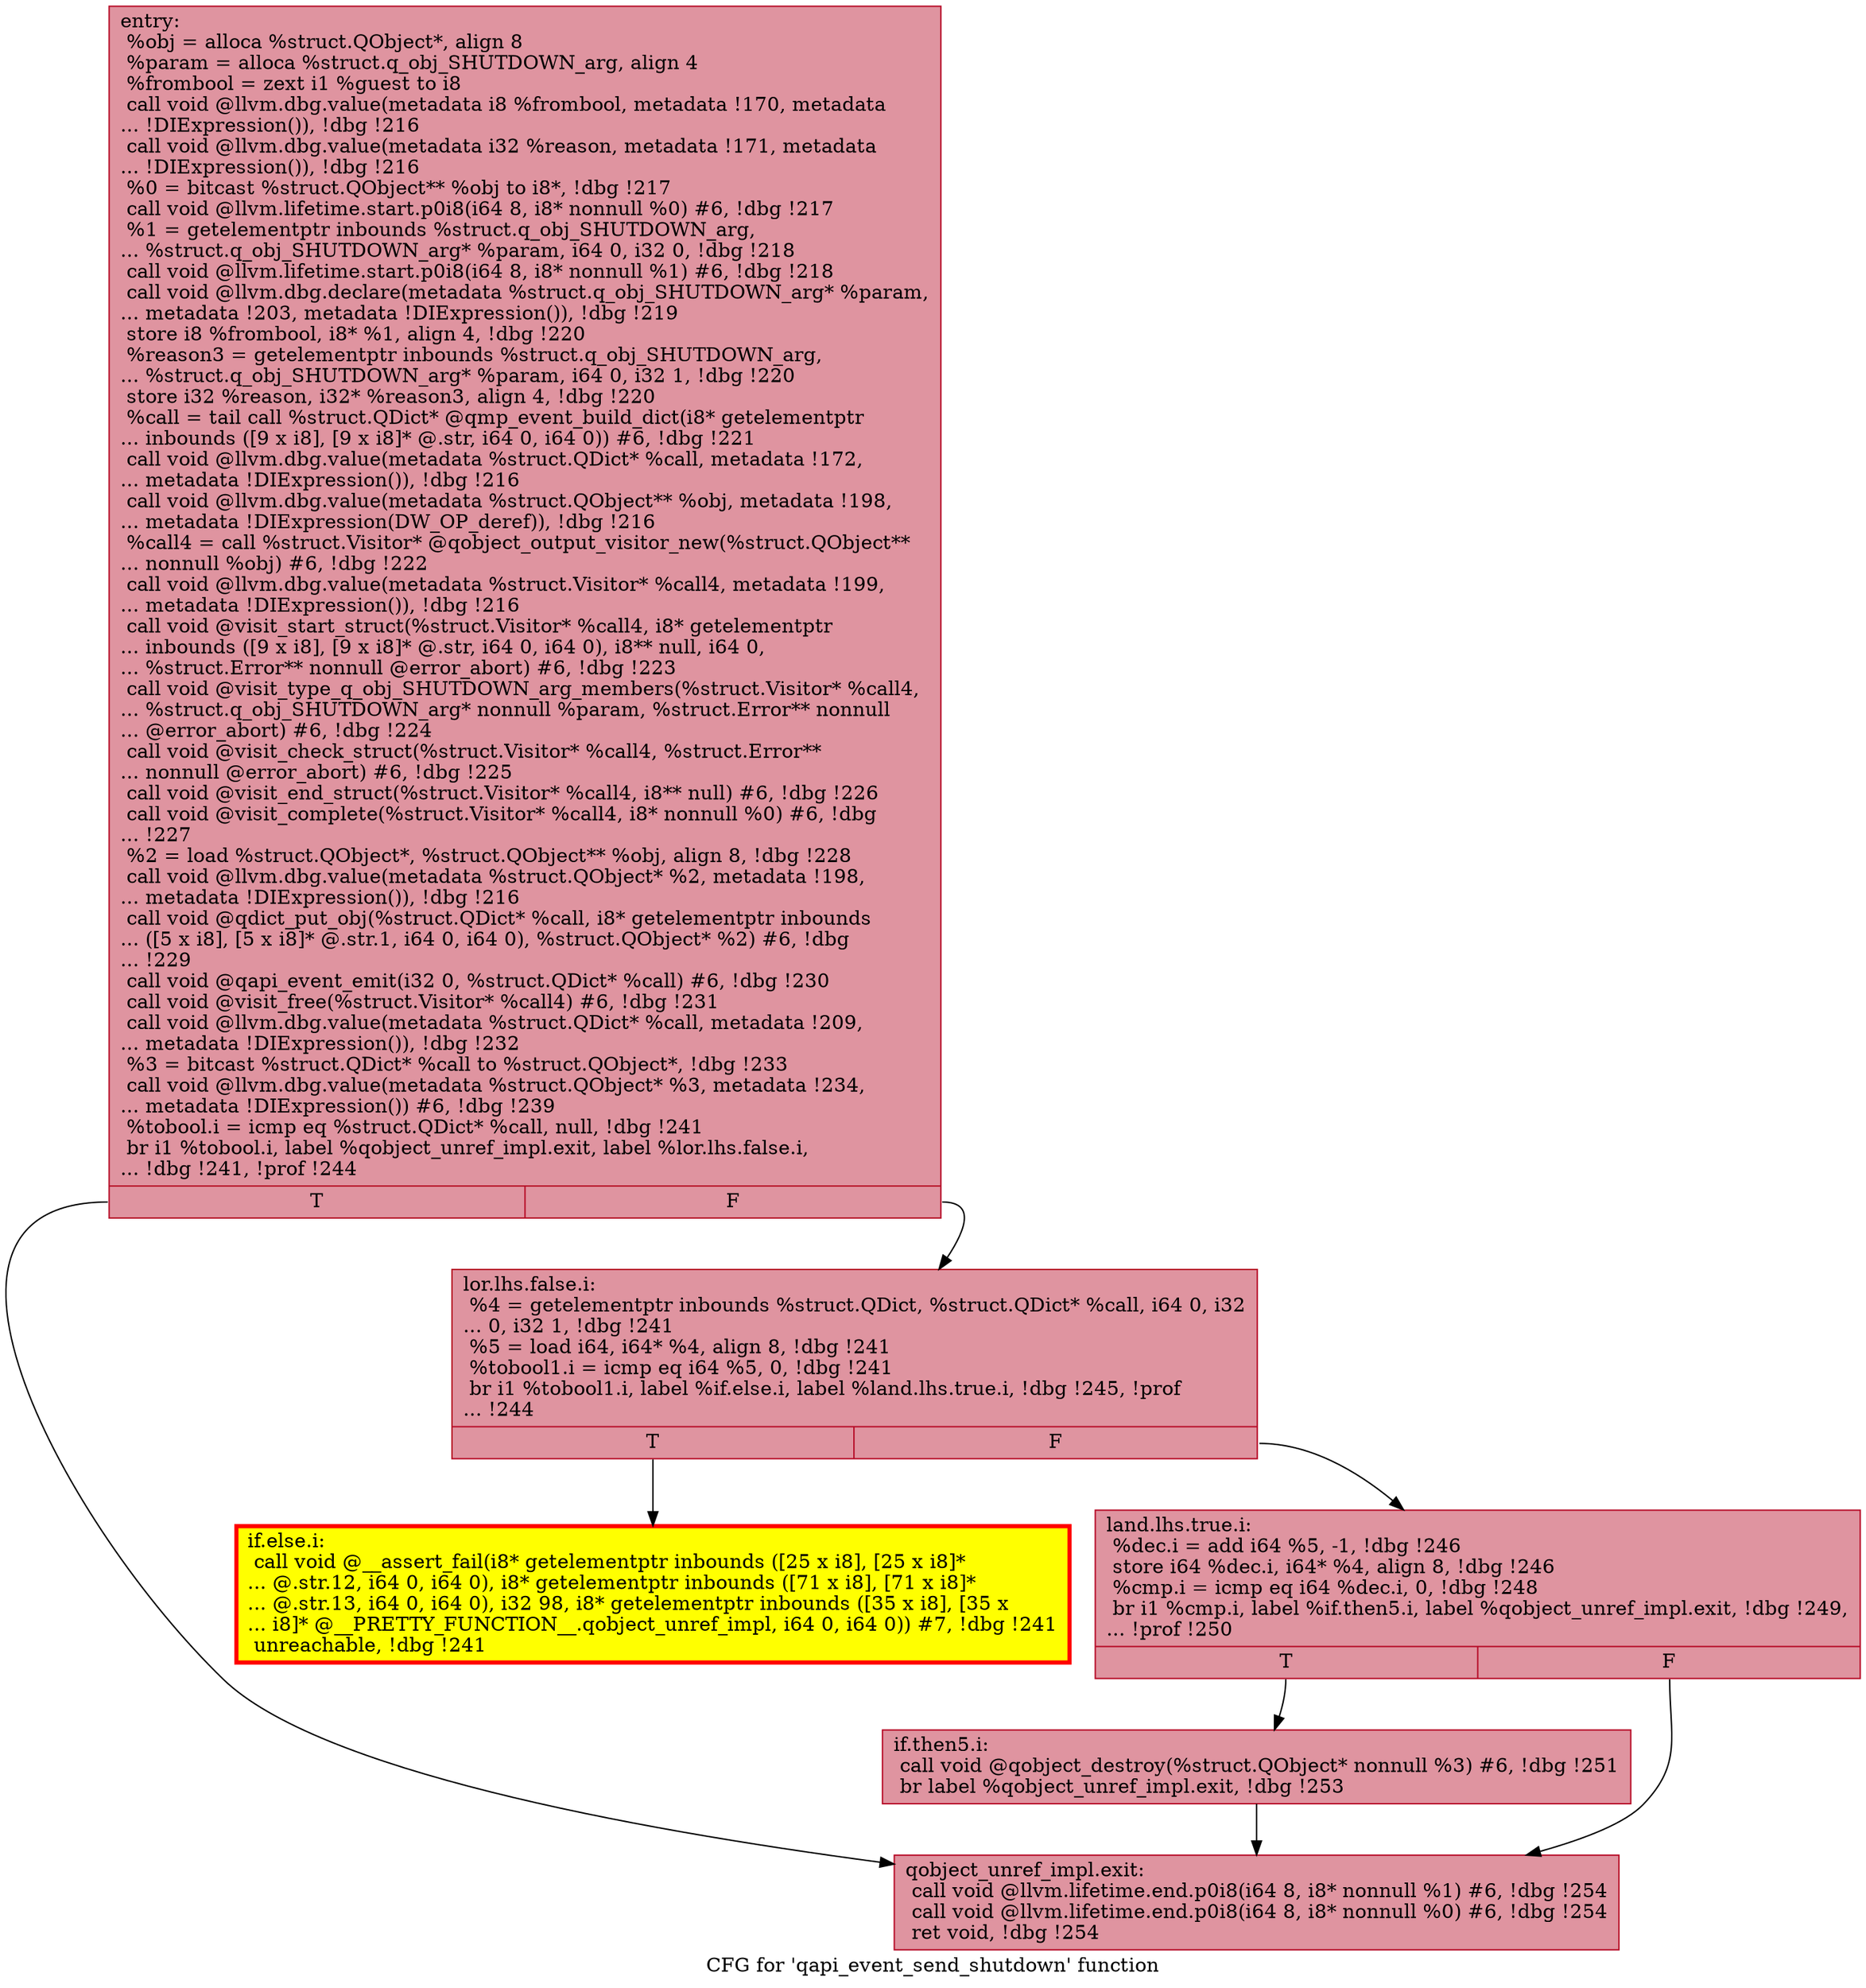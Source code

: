 digraph "CFG for 'qapi_event_send_shutdown' function" {
	label="CFG for 'qapi_event_send_shutdown' function";

	Node0x55cc34774070 [shape=record,color="#b70d28ff", style=filled, fillcolor="#b70d2870",label="{entry:\l  %obj = alloca %struct.QObject*, align 8\l  %param = alloca %struct.q_obj_SHUTDOWN_arg, align 4\l  %frombool = zext i1 %guest to i8\l  call void @llvm.dbg.value(metadata i8 %frombool, metadata !170, metadata\l... !DIExpression()), !dbg !216\l  call void @llvm.dbg.value(metadata i32 %reason, metadata !171, metadata\l... !DIExpression()), !dbg !216\l  %0 = bitcast %struct.QObject** %obj to i8*, !dbg !217\l  call void @llvm.lifetime.start.p0i8(i64 8, i8* nonnull %0) #6, !dbg !217\l  %1 = getelementptr inbounds %struct.q_obj_SHUTDOWN_arg,\l... %struct.q_obj_SHUTDOWN_arg* %param, i64 0, i32 0, !dbg !218\l  call void @llvm.lifetime.start.p0i8(i64 8, i8* nonnull %1) #6, !dbg !218\l  call void @llvm.dbg.declare(metadata %struct.q_obj_SHUTDOWN_arg* %param,\l... metadata !203, metadata !DIExpression()), !dbg !219\l  store i8 %frombool, i8* %1, align 4, !dbg !220\l  %reason3 = getelementptr inbounds %struct.q_obj_SHUTDOWN_arg,\l... %struct.q_obj_SHUTDOWN_arg* %param, i64 0, i32 1, !dbg !220\l  store i32 %reason, i32* %reason3, align 4, !dbg !220\l  %call = tail call %struct.QDict* @qmp_event_build_dict(i8* getelementptr\l... inbounds ([9 x i8], [9 x i8]* @.str, i64 0, i64 0)) #6, !dbg !221\l  call void @llvm.dbg.value(metadata %struct.QDict* %call, metadata !172,\l... metadata !DIExpression()), !dbg !216\l  call void @llvm.dbg.value(metadata %struct.QObject** %obj, metadata !198,\l... metadata !DIExpression(DW_OP_deref)), !dbg !216\l  %call4 = call %struct.Visitor* @qobject_output_visitor_new(%struct.QObject**\l... nonnull %obj) #6, !dbg !222\l  call void @llvm.dbg.value(metadata %struct.Visitor* %call4, metadata !199,\l... metadata !DIExpression()), !dbg !216\l  call void @visit_start_struct(%struct.Visitor* %call4, i8* getelementptr\l... inbounds ([9 x i8], [9 x i8]* @.str, i64 0, i64 0), i8** null, i64 0,\l... %struct.Error** nonnull @error_abort) #6, !dbg !223\l  call void @visit_type_q_obj_SHUTDOWN_arg_members(%struct.Visitor* %call4,\l... %struct.q_obj_SHUTDOWN_arg* nonnull %param, %struct.Error** nonnull\l... @error_abort) #6, !dbg !224\l  call void @visit_check_struct(%struct.Visitor* %call4, %struct.Error**\l... nonnull @error_abort) #6, !dbg !225\l  call void @visit_end_struct(%struct.Visitor* %call4, i8** null) #6, !dbg !226\l  call void @visit_complete(%struct.Visitor* %call4, i8* nonnull %0) #6, !dbg\l... !227\l  %2 = load %struct.QObject*, %struct.QObject** %obj, align 8, !dbg !228\l  call void @llvm.dbg.value(metadata %struct.QObject* %2, metadata !198,\l... metadata !DIExpression()), !dbg !216\l  call void @qdict_put_obj(%struct.QDict* %call, i8* getelementptr inbounds\l... ([5 x i8], [5 x i8]* @.str.1, i64 0, i64 0), %struct.QObject* %2) #6, !dbg\l... !229\l  call void @qapi_event_emit(i32 0, %struct.QDict* %call) #6, !dbg !230\l  call void @visit_free(%struct.Visitor* %call4) #6, !dbg !231\l  call void @llvm.dbg.value(metadata %struct.QDict* %call, metadata !209,\l... metadata !DIExpression()), !dbg !232\l  %3 = bitcast %struct.QDict* %call to %struct.QObject*, !dbg !233\l  call void @llvm.dbg.value(metadata %struct.QObject* %3, metadata !234,\l... metadata !DIExpression()) #6, !dbg !239\l  %tobool.i = icmp eq %struct.QDict* %call, null, !dbg !241\l  br i1 %tobool.i, label %qobject_unref_impl.exit, label %lor.lhs.false.i,\l... !dbg !241, !prof !244\l|{<s0>T|<s1>F}}"];
	Node0x55cc34774070:s0 -> Node0x55cc347d6de0;
	Node0x55cc34774070:s1 -> Node0x55cc347a5e50;
	Node0x55cc347a5e50 [shape=record,color="#b70d28ff", style=filled, fillcolor="#b70d2870",label="{lor.lhs.false.i:                                  \l  %4 = getelementptr inbounds %struct.QDict, %struct.QDict* %call, i64 0, i32\l... 0, i32 1, !dbg !241\l  %5 = load i64, i64* %4, align 8, !dbg !241\l  %tobool1.i = icmp eq i64 %5, 0, !dbg !241\l  br i1 %tobool1.i, label %if.else.i, label %land.lhs.true.i, !dbg !245, !prof\l... !244\l|{<s0>T|<s1>F}}"];
	Node0x55cc347a5e50:s0 -> Node0x55cc347989e0;
	Node0x55cc347a5e50:s1 -> Node0x55cc347ac2b0;
	Node0x55cc347989e0 [shape=record,penwidth=3.0, style="filled", color="red", fillcolor="yellow",label="{if.else.i:                                        \l  call void @__assert_fail(i8* getelementptr inbounds ([25 x i8], [25 x i8]*\l... @.str.12, i64 0, i64 0), i8* getelementptr inbounds ([71 x i8], [71 x i8]*\l... @.str.13, i64 0, i64 0), i32 98, i8* getelementptr inbounds ([35 x i8], [35 x\l... i8]* @__PRETTY_FUNCTION__.qobject_unref_impl, i64 0, i64 0)) #7, !dbg !241\l  unreachable, !dbg !241\l}"];
	Node0x55cc347ac2b0 [shape=record,color="#b70d28ff", style=filled, fillcolor="#b70d2870",label="{land.lhs.true.i:                                  \l  %dec.i = add i64 %5, -1, !dbg !246\l  store i64 %dec.i, i64* %4, align 8, !dbg !246\l  %cmp.i = icmp eq i64 %dec.i, 0, !dbg !248\l  br i1 %cmp.i, label %if.then5.i, label %qobject_unref_impl.exit, !dbg !249,\l... !prof !250\l|{<s0>T|<s1>F}}"];
	Node0x55cc347ac2b0:s0 -> Node0x55cc34792e00;
	Node0x55cc347ac2b0:s1 -> Node0x55cc347d6de0;
	Node0x55cc34792e00 [shape=record,color="#b70d28ff", style=filled, fillcolor="#b70d2870",label="{if.then5.i:                                       \l  call void @qobject_destroy(%struct.QObject* nonnull %3) #6, !dbg !251\l  br label %qobject_unref_impl.exit, !dbg !253\l}"];
	Node0x55cc34792e00 -> Node0x55cc347d6de0;
	Node0x55cc347d6de0 [shape=record,color="#b70d28ff", style=filled, fillcolor="#b70d2870",label="{qobject_unref_impl.exit:                          \l  call void @llvm.lifetime.end.p0i8(i64 8, i8* nonnull %1) #6, !dbg !254\l  call void @llvm.lifetime.end.p0i8(i64 8, i8* nonnull %0) #6, !dbg !254\l  ret void, !dbg !254\l}"];
}
